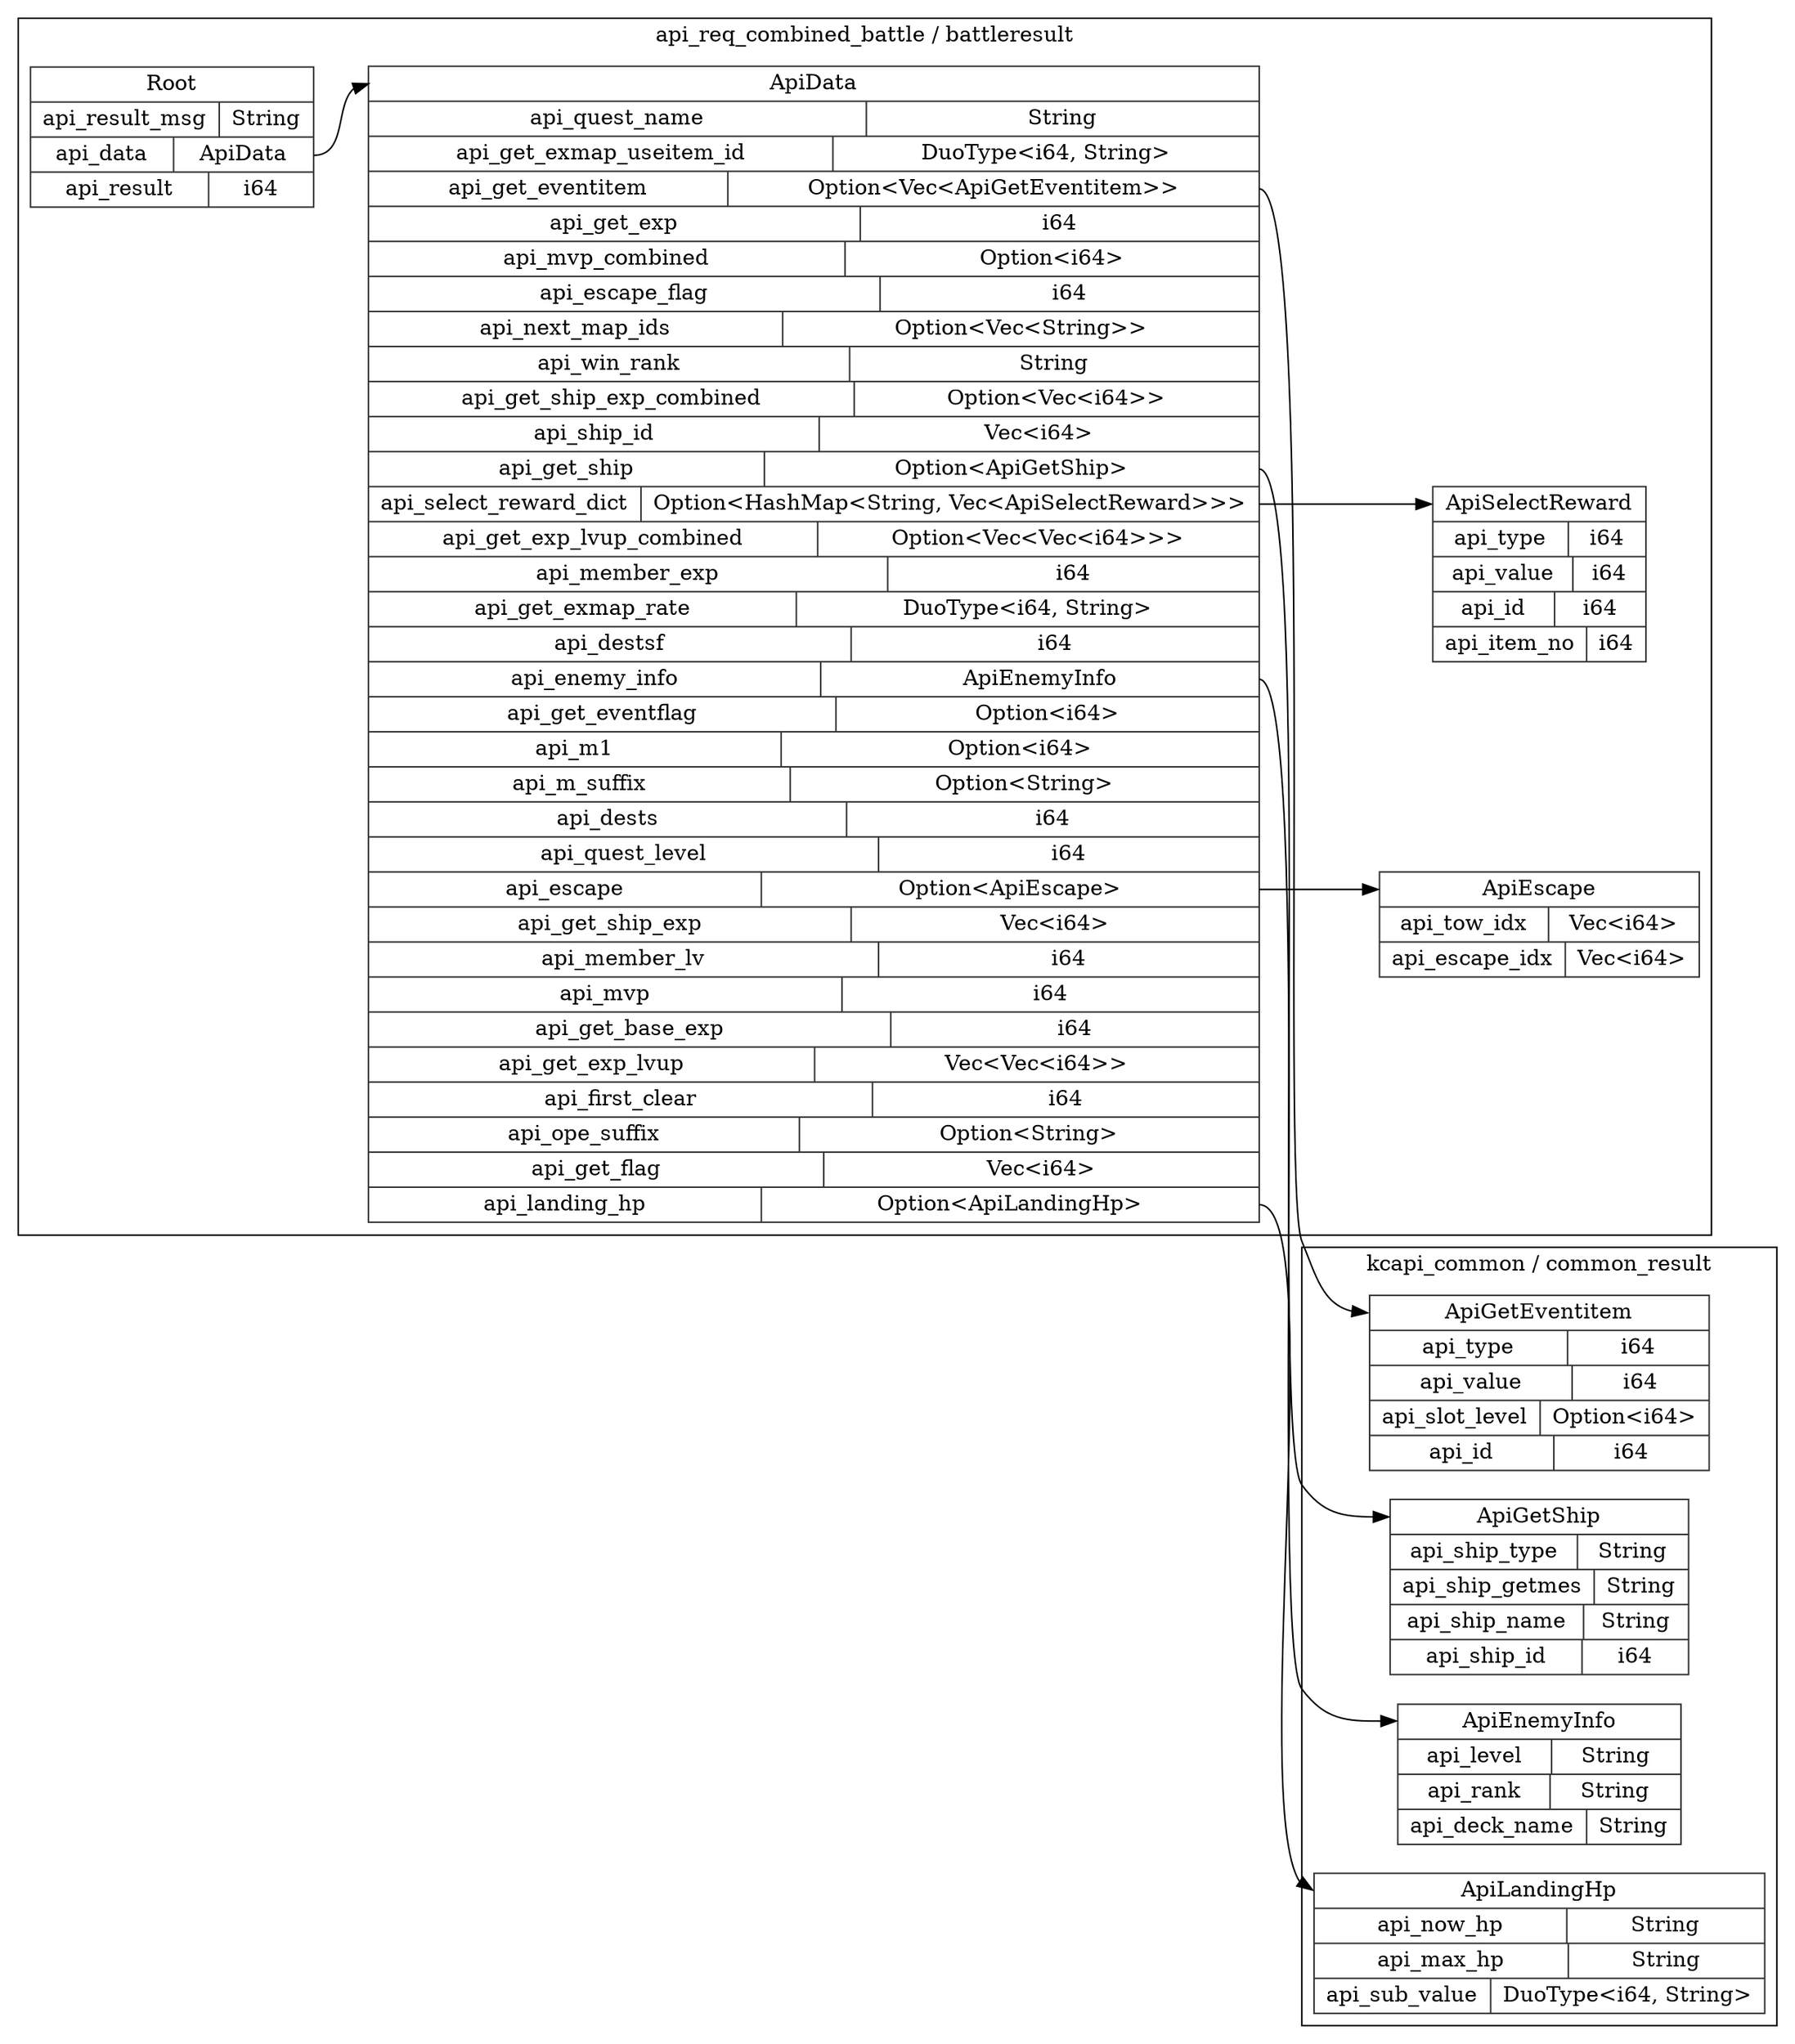 digraph {
  rankdir=LR;
  subgraph cluster_0 {
    label="api_req_combined_battle / battleresult";
    node [style="filled", color=white, style="solid", color=gray20];
    api_req_combined_battle__battleresult__ApiEscape [label="<ApiEscape> ApiEscape  | { api_tow_idx | <api_tow_idx> Vec\<i64\> } | { api_escape_idx | <api_escape_idx> Vec\<i64\> }", shape=record];
    api_req_combined_battle__battleresult__ApiData [label="<ApiData> ApiData  | { api_quest_name | <api_quest_name> String } | { api_get_exmap_useitem_id | <api_get_exmap_useitem_id> DuoType\<i64, String\> } | { api_get_eventitem | <api_get_eventitem> Option\<Vec\<ApiGetEventitem\>\> } | { api_get_exp | <api_get_exp> i64 } | { api_mvp_combined | <api_mvp_combined> Option\<i64\> } | { api_escape_flag | <api_escape_flag> i64 } | { api_next_map_ids | <api_next_map_ids> Option\<Vec\<String\>\> } | { api_win_rank | <api_win_rank> String } | { api_get_ship_exp_combined | <api_get_ship_exp_combined> Option\<Vec\<i64\>\> } | { api_ship_id | <api_ship_id> Vec\<i64\> } | { api_get_ship | <api_get_ship> Option\<ApiGetShip\> } | { api_select_reward_dict | <api_select_reward_dict> Option\<HashMap\<String, Vec\<ApiSelectReward\>\>\> } | { api_get_exp_lvup_combined | <api_get_exp_lvup_combined> Option\<Vec\<Vec\<i64\>\>\> } | { api_member_exp | <api_member_exp> i64 } | { api_get_exmap_rate | <api_get_exmap_rate> DuoType\<i64, String\> } | { api_destsf | <api_destsf> i64 } | { api_enemy_info | <api_enemy_info> ApiEnemyInfo } | { api_get_eventflag | <api_get_eventflag> Option\<i64\> } | { api_m1 | <api_m1> Option\<i64\> } | { api_m_suffix | <api_m_suffix> Option\<String\> } | { api_dests | <api_dests> i64 } | { api_quest_level | <api_quest_level> i64 } | { api_escape | <api_escape> Option\<ApiEscape\> } | { api_get_ship_exp | <api_get_ship_exp> Vec\<i64\> } | { api_member_lv | <api_member_lv> i64 } | { api_mvp | <api_mvp> i64 } | { api_get_base_exp | <api_get_base_exp> i64 } | { api_get_exp_lvup | <api_get_exp_lvup> Vec\<Vec\<i64\>\> } | { api_first_clear | <api_first_clear> i64 } | { api_ope_suffix | <api_ope_suffix> Option\<String\> } | { api_get_flag | <api_get_flag> Vec\<i64\> } | { api_landing_hp | <api_landing_hp> Option\<ApiLandingHp\> }", shape=record];
    api_req_combined_battle__battleresult__ApiSelectReward;
    api_req_combined_battle__battleresult__ApiData:api_select_reward_dict:e -> api_req_combined_battle__battleresult__ApiSelectReward:ApiSelectReward:w;
    api_req_combined_battle__battleresult__ApiData:api_escape:e -> api_req_combined_battle__battleresult__ApiEscape:ApiEscape:w;
    api_req_combined_battle__battleresult__Root [label="<Root> Root  | { api_result_msg | <api_result_msg> String } | { api_data | <api_data> ApiData } | { api_result | <api_result> i64 }", shape=record];
    api_req_combined_battle__battleresult__Root:api_data:e -> api_req_combined_battle__battleresult__ApiData:ApiData:w;
    api_req_combined_battle__battleresult__ApiSelectReward [label="<ApiSelectReward> ApiSelectReward  | { api_type | <api_type> i64 } | { api_value | <api_value> i64 } | { api_id | <api_id> i64 } | { api_item_no | <api_item_no> i64 }", shape=record];
  }
  subgraph cluster_1 {
    label="kcapi_common / common_result";
    node [style="filled", color=white, style="solid", color=gray20];
    kcapi_common__common_result__ApiGetEventitem [label="<ApiGetEventitem> ApiGetEventitem  | { api_type | <api_type> i64 } | { api_value | <api_value> i64 } | { api_slot_level | <api_slot_level> Option\<i64\> } | { api_id | <api_id> i64 }", shape=record];
    kcapi_common__common_result__ApiGetShip [label="<ApiGetShip> ApiGetShip  | { api_ship_type | <api_ship_type> String } | { api_ship_getmes | <api_ship_getmes> String } | { api_ship_name | <api_ship_name> String } | { api_ship_id | <api_ship_id> i64 }", shape=record];
    kcapi_common__common_result__ApiEnemyInfo [label="<ApiEnemyInfo> ApiEnemyInfo  | { api_level | <api_level> String } | { api_rank | <api_rank> String } | { api_deck_name | <api_deck_name> String }", shape=record];
    kcapi_common__common_result__ApiLandingHp [label="<ApiLandingHp> ApiLandingHp  | { api_now_hp | <api_now_hp> String } | { api_max_hp | <api_max_hp> String } | { api_sub_value | <api_sub_value> DuoType\<i64, String\> }", shape=record];
  }
  api_req_combined_battle__battleresult__ApiData:api_get_eventitem:e -> kcapi_common__common_result__ApiGetEventitem:ApiGetEventitem:w;
  api_req_combined_battle__battleresult__ApiData:api_get_ship:e -> kcapi_common__common_result__ApiGetShip:ApiGetShip:w;
  api_req_combined_battle__battleresult__ApiData:api_enemy_info:e -> kcapi_common__common_result__ApiEnemyInfo:ApiEnemyInfo:w;
  api_req_combined_battle__battleresult__ApiData:api_landing_hp:e -> kcapi_common__common_result__ApiLandingHp:ApiLandingHp:w;
}
